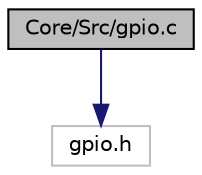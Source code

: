 digraph "Core/Src/gpio.c"
{
 // LATEX_PDF_SIZE
  edge [fontname="Helvetica",fontsize="10",labelfontname="Helvetica",labelfontsize="10"];
  node [fontname="Helvetica",fontsize="10",shape=record];
  Node1 [label="Core/Src/gpio.c",height=0.2,width=0.4,color="black", fillcolor="grey75", style="filled", fontcolor="black",tooltip="This file provides code for the configuration of all used GPIO pins."];
  Node1 -> Node2 [color="midnightblue",fontsize="10",style="solid",fontname="Helvetica"];
  Node2 [label="gpio.h",height=0.2,width=0.4,color="grey75", fillcolor="white", style="filled",tooltip=" "];
}
